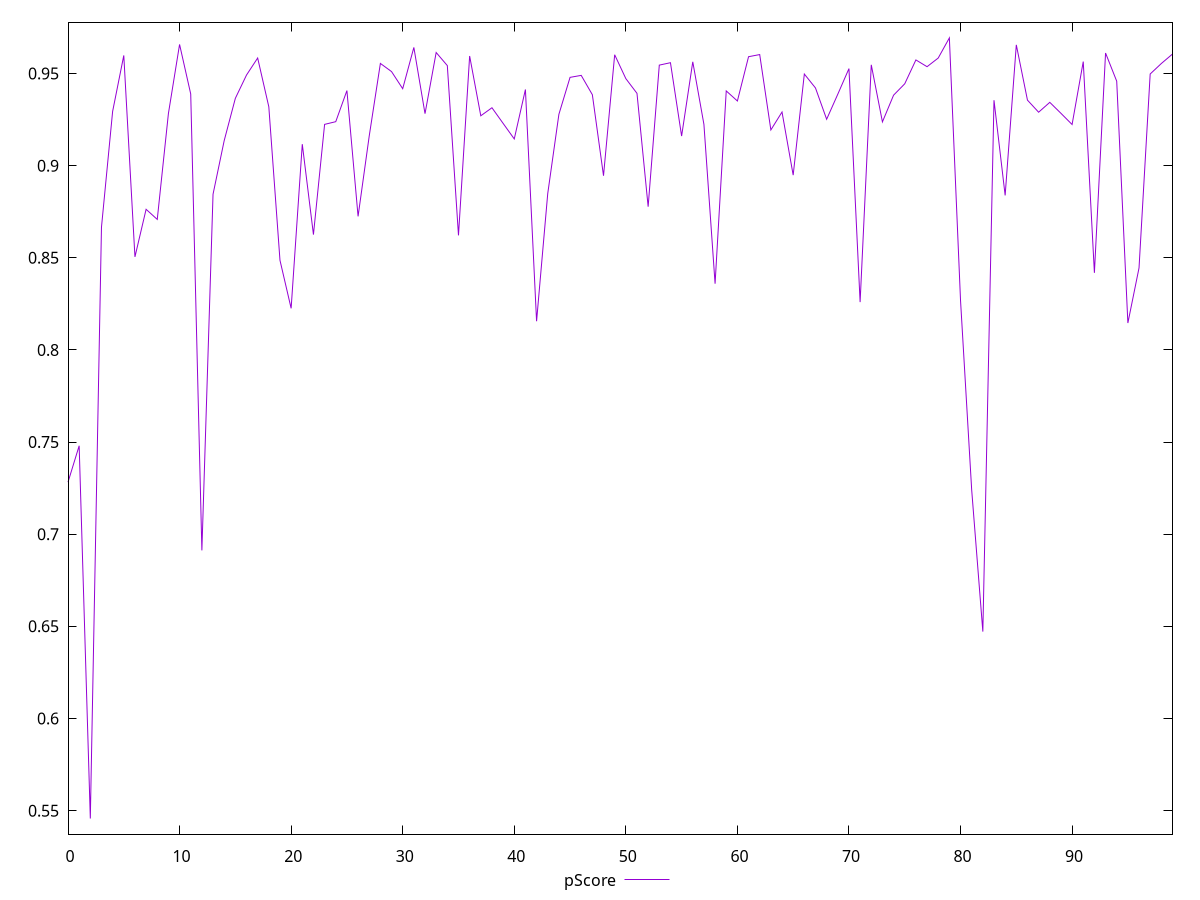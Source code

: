 reset

$pScore <<EOF
0 0.7282531371746408
1 0.7479989983300904
2 0.5457351656517668
3 0.8665692729641212
4 0.9294389530293197
5 0.9598140004533261
6 0.8505016311162366
7 0.8763175857449277
8 0.8708293231735347
9 0.9282820454453131
10 0.965788501083093
11 0.9388822001317951
12 0.6912164022289722
13 0.8844936244262602
14 0.9135838865269246
15 0.9365484161952977
16 0.9491678493109664
17 0.9584076154753012
18 0.9319346347414432
19 0.8486413147830584
20 0.8225752786730013
21 0.9116653957271419
22 0.8625942040296808
23 0.9224007025276677
24 0.9238688312726864
25 0.9407399428465136
26 0.8724781739027323
27 0.9161067918676454
28 0.9554776680186327
29 0.9510449494565949
30 0.9417547837664668
31 0.9641628395820446
32 0.9282070550032822
33 0.9613976759246474
34 0.9542958424778927
35 0.8621723084461671
36 0.9594955898750022
37 0.9270601422634083
38 0.9314243753685651
39 0.9229442706680144
40 0.914494317733009
41 0.9413281877043426
42 0.8155869486654619
43 0.8848355220929629
44 0.9278550991187403
45 0.947912626966851
46 0.9489880580681755
47 0.938496760496857
48 0.8945228104261524
49 0.9601826637803137
50 0.9472312908080122
51 0.9392355043316174
52 0.8777350369389177
53 0.9545548449312296
54 0.9558715791253547
55 0.9160507379152435
56 0.9563654513110077
57 0.9223943104968553
58 0.8359392349789736
59 0.9405526943829725
60 0.9350896015412326
61 0.9591183685333329
62 0.9602813867828253
63 0.9193809308352577
64 0.9291044182491908
65 0.8948563564042804
66 0.9497135731071508
67 0.9421481374643694
68 0.9251825887799034
69 0.9387824668178366
70 0.9526589977866109
71 0.8259472684418312
72 0.9547153194755678
73 0.9237524714929155
74 0.9382477681773702
75 0.9444289900003019
76 0.9573720621519566
77 0.9537032203549713
78 0.9583975321046517
79 0.9693214317535255
80 0.8269331543472442
81 0.7240527140088344
82 0.6471597713449408
83 0.9355080351489048
84 0.8838633529532862
85 0.9655505299532832
86 0.9355520853655428
87 0.9290009005430595
88 0.9343552771350567
89 0.9284073173707097
90 0.9223309577990851
91 0.9564698028980915
92 0.8418399999671667
93 0.9611228229225022
94 0.9458210339434049
95 0.8146078893431059
96 0.8445010969466298
97 0.9497359515800363
98 0.955432713466547
99 0.9605644945535208
EOF

set key outside below
set xrange [0:99]
set yrange [0.5372634403297316:0.9777931570755607]
set trange [0.5372634403297316:0.9777931570755607]
set terminal svg size 640, 500 enhanced background rgb 'white'
set output "report_00019_2021-02-10T18-14-37.922Z//mainthread-work-breakdown/samples/pages+cached/pScore/values.svg"

plot $pScore title "pScore" with line

reset
